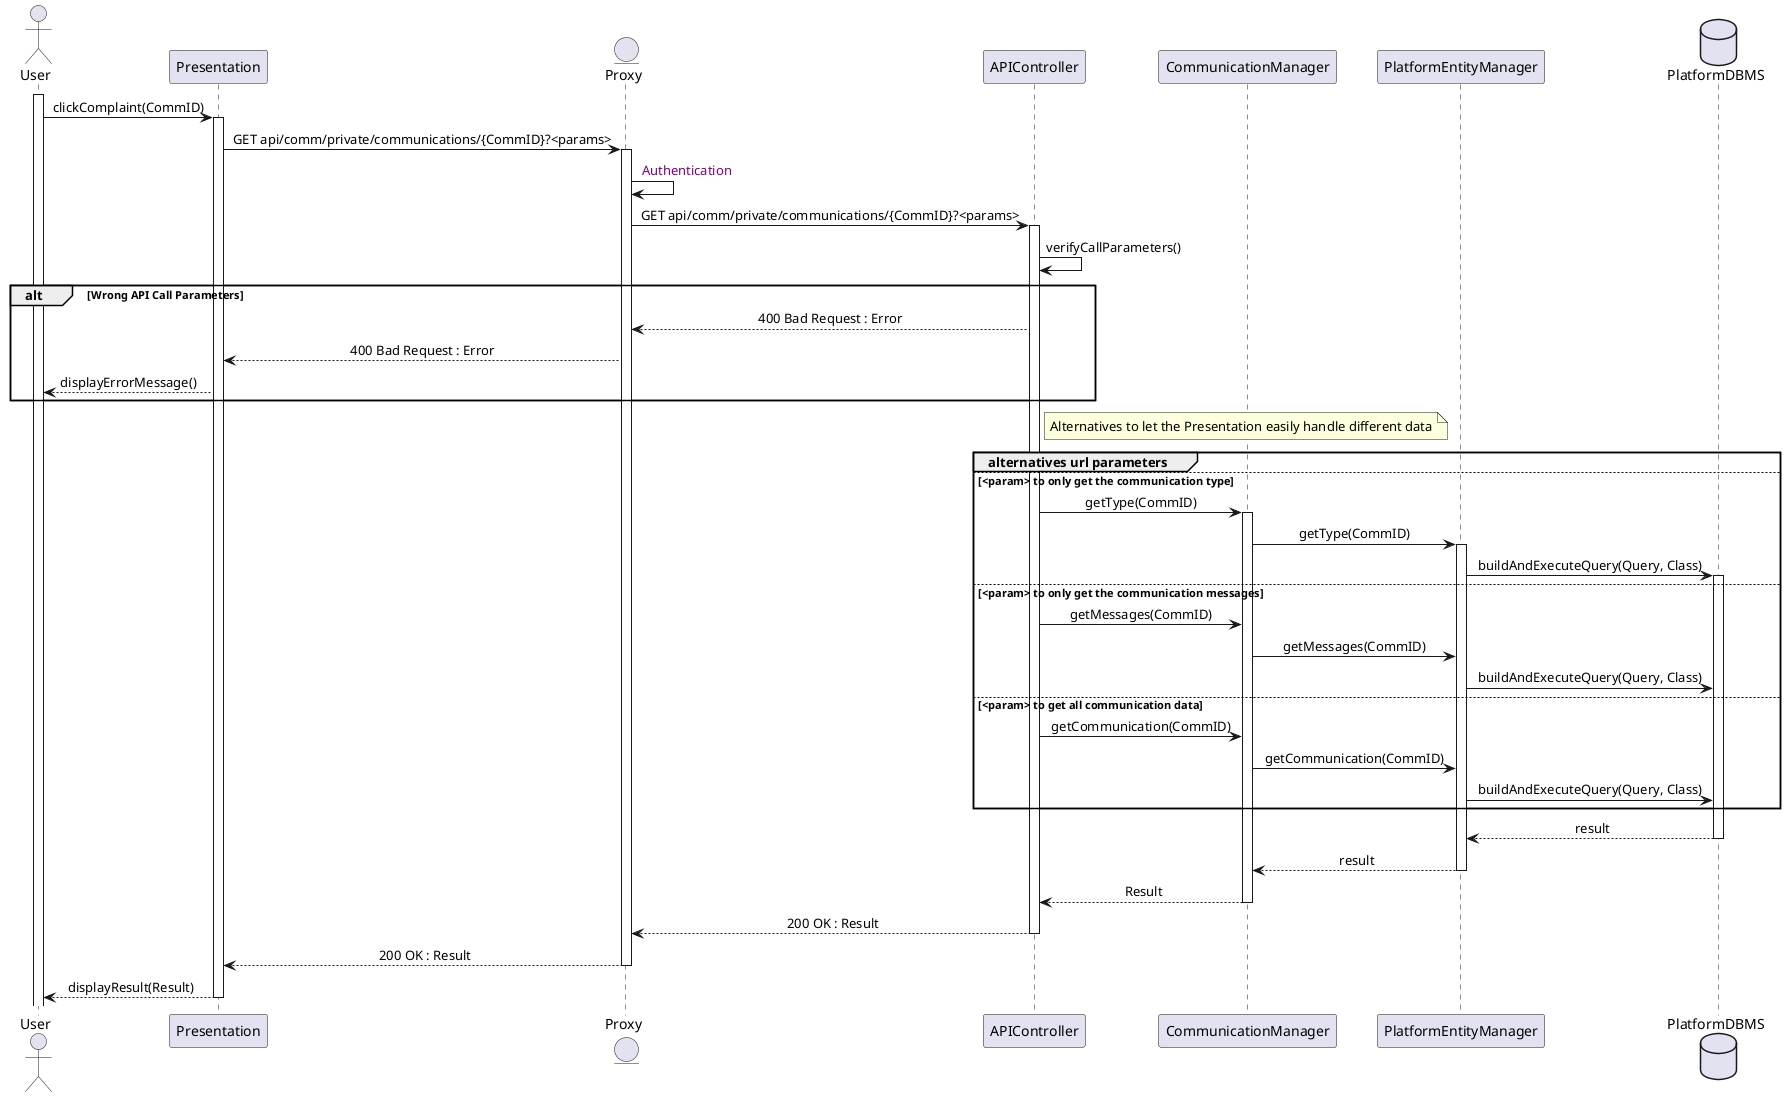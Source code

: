 @startuml UserOpensComplaint
skinparam sequenceMessageAlign center
actor       User
participant  Presentation
entity      Proxy
participant APIController
participant CommunicationManager
participant PlatformEntityManager
database    PlatformDBMS

activate User
User -> Presentation : clickComplaint(CommID)
activate Presentation
Presentation -> Proxy : GET api/comm/private/communications/{CommID}?<params>
activate Proxy
Proxy -> Proxy : <color:purple> Authentication
Proxy -> APIController : GET api/comm/private/communications/{CommID}?<params>
activate APIController
APIController -> APIController : verifyCallParameters()
alt Wrong API Call Parameters
APIController --> Proxy : 400 Bad Request : Error
Proxy --> Presentation : 400 Bad Request : Error
Presentation --> User : displayErrorMessage()
end
note right of APIController : Alternatives to let the Presentation easily handle different data 
group alternatives url parameters 
else <param> to only get the communication type
APIController -> CommunicationManager : getType(CommID)
activate CommunicationManager
CommunicationManager -> PlatformEntityManager : getType(CommID)
activate PlatformEntityManager
PlatformEntityManager -> PlatformDBMS : buildAndExecuteQuery(Query, Class)
activate PlatformDBMS
else <param> to only get the communication messages
APIController -> CommunicationManager : getMessages(CommID)
CommunicationManager -> PlatformEntityManager : getMessages(CommID)
PlatformEntityManager -> PlatformDBMS : buildAndExecuteQuery(Query, Class)
else <param> to get all communication data
APIController -> CommunicationManager : getCommunication(CommID)
CommunicationManager -> PlatformEntityManager : getCommunication(CommID)
PlatformEntityManager -> PlatformDBMS : buildAndExecuteQuery(Query, Class)
end
PlatformDBMS --> PlatformEntityManager : result
deactivate PlatformDBMS
PlatformEntityManager --> CommunicationManager : result
deactivate PlatformEntityManager
CommunicationManager --> APIController : Result
deactivate CommunicationManager
APIController --> Proxy : 200 OK : Result
deactivate APIController
Proxy --> Presentation : 200 OK : Result
deactivate Proxy
Presentation --> User : displayResult(Result)
deactivate Presentation



